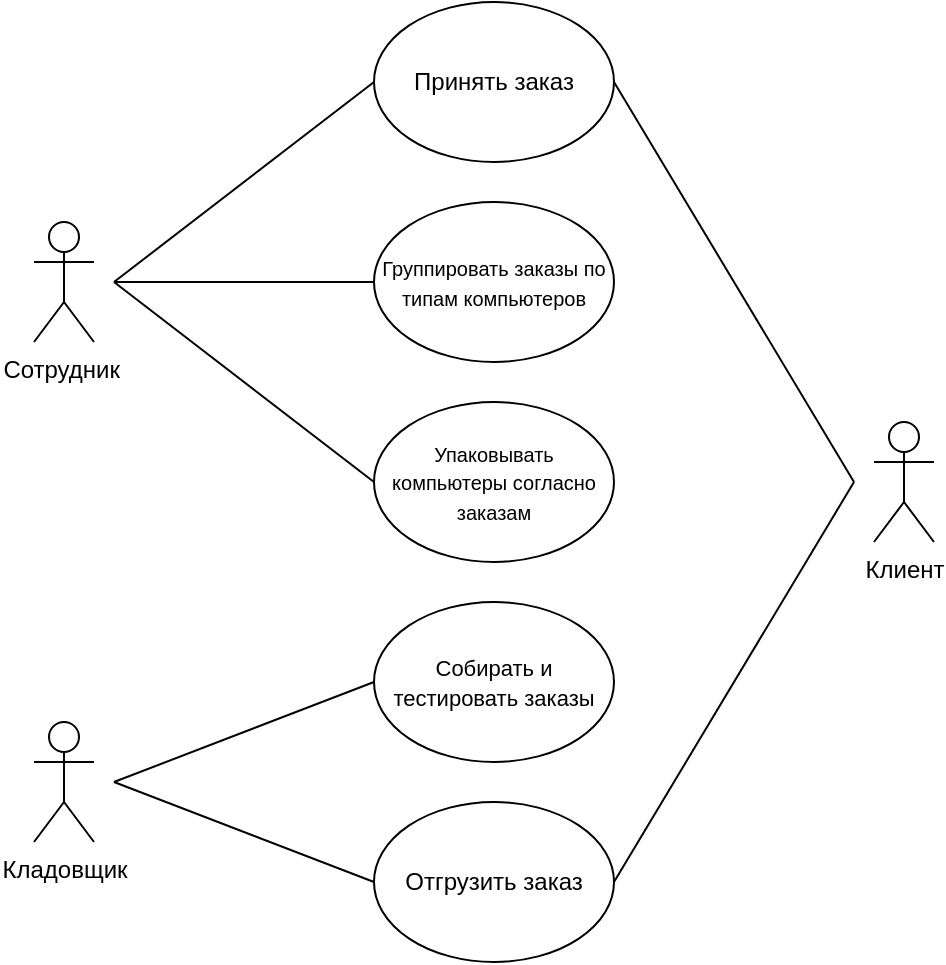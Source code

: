 <mxfile version="22.0.4" type="device">
  <diagram name="Страница — 1" id="0v2Ll1-Wanie5T88nwX2">
    <mxGraphModel dx="989" dy="523" grid="1" gridSize="10" guides="1" tooltips="1" connect="1" arrows="1" fold="1" page="1" pageScale="1" pageWidth="827" pageHeight="1169" math="0" shadow="0">
      <root>
        <mxCell id="0" />
        <mxCell id="1" parent="0" />
        <mxCell id="y3Phcbso0OO7KwMNR5Ix-1" value="Клиент" style="shape=umlActor;verticalLabelPosition=bottom;verticalAlign=top;html=1;outlineConnect=0;" vertex="1" parent="1">
          <mxGeometry x="640" y="580" width="30" height="60" as="geometry" />
        </mxCell>
        <mxCell id="y3Phcbso0OO7KwMNR5Ix-2" value="Сотрудник&amp;nbsp;" style="shape=umlActor;verticalLabelPosition=bottom;verticalAlign=top;html=1;outlineConnect=0;" vertex="1" parent="1">
          <mxGeometry x="220" y="480" width="30" height="60" as="geometry" />
        </mxCell>
        <mxCell id="y3Phcbso0OO7KwMNR5Ix-3" value="Кладовщик" style="shape=umlActor;verticalLabelPosition=bottom;verticalAlign=top;html=1;outlineConnect=0;" vertex="1" parent="1">
          <mxGeometry x="220" y="730" width="30" height="60" as="geometry" />
        </mxCell>
        <mxCell id="y3Phcbso0OO7KwMNR5Ix-4" value="Принять заказ" style="ellipse;whiteSpace=wrap;html=1;" vertex="1" parent="1">
          <mxGeometry x="390" y="370" width="120" height="80" as="geometry" />
        </mxCell>
        <mxCell id="y3Phcbso0OO7KwMNR5Ix-5" value="&lt;font style=&quot;font-size: 10px;&quot;&gt;Группировать заказы по типам компьютеров&lt;/font&gt;" style="ellipse;whiteSpace=wrap;html=1;" vertex="1" parent="1">
          <mxGeometry x="390" y="470" width="120" height="80" as="geometry" />
        </mxCell>
        <mxCell id="y3Phcbso0OO7KwMNR5Ix-6" value="&lt;font style=&quot;font-size: 10px;&quot;&gt;Упаковывать компьютеры согласно заказам&lt;/font&gt;" style="ellipse;whiteSpace=wrap;html=1;" vertex="1" parent="1">
          <mxGeometry x="390" y="570" width="120" height="80" as="geometry" />
        </mxCell>
        <mxCell id="y3Phcbso0OO7KwMNR5Ix-7" value="&lt;font style=&quot;font-size: 11px;&quot;&gt;Собирать и тестировать заказы&lt;/font&gt;" style="ellipse;whiteSpace=wrap;html=1;" vertex="1" parent="1">
          <mxGeometry x="390" y="670" width="120" height="80" as="geometry" />
        </mxCell>
        <mxCell id="y3Phcbso0OO7KwMNR5Ix-8" value="Отгрузить заказ" style="ellipse;whiteSpace=wrap;html=1;" vertex="1" parent="1">
          <mxGeometry x="390" y="770" width="120" height="80" as="geometry" />
        </mxCell>
        <mxCell id="y3Phcbso0OO7KwMNR5Ix-9" value="" style="endArrow=none;html=1;rounded=0;entryX=0;entryY=0.5;entryDx=0;entryDy=0;" edge="1" parent="1" target="y3Phcbso0OO7KwMNR5Ix-7">
          <mxGeometry width="50" height="50" relative="1" as="geometry">
            <mxPoint x="260" y="760" as="sourcePoint" />
            <mxPoint x="320" y="700" as="targetPoint" />
          </mxGeometry>
        </mxCell>
        <mxCell id="y3Phcbso0OO7KwMNR5Ix-10" value="" style="endArrow=none;html=1;rounded=0;entryX=0;entryY=0.5;entryDx=0;entryDy=0;" edge="1" parent="1" target="y3Phcbso0OO7KwMNR5Ix-8">
          <mxGeometry width="50" height="50" relative="1" as="geometry">
            <mxPoint x="260" y="760" as="sourcePoint" />
            <mxPoint x="450" y="600" as="targetPoint" />
          </mxGeometry>
        </mxCell>
        <mxCell id="y3Phcbso0OO7KwMNR5Ix-11" value="" style="endArrow=none;html=1;rounded=0;entryX=0;entryY=0.5;entryDx=0;entryDy=0;" edge="1" parent="1" target="y3Phcbso0OO7KwMNR5Ix-4">
          <mxGeometry width="50" height="50" relative="1" as="geometry">
            <mxPoint x="260" y="510" as="sourcePoint" />
            <mxPoint x="450" y="600" as="targetPoint" />
          </mxGeometry>
        </mxCell>
        <mxCell id="y3Phcbso0OO7KwMNR5Ix-12" value="" style="endArrow=none;html=1;rounded=0;entryX=0;entryY=0.5;entryDx=0;entryDy=0;" edge="1" parent="1" target="y3Phcbso0OO7KwMNR5Ix-6">
          <mxGeometry width="50" height="50" relative="1" as="geometry">
            <mxPoint x="260" y="510" as="sourcePoint" />
            <mxPoint x="450" y="600" as="targetPoint" />
          </mxGeometry>
        </mxCell>
        <mxCell id="y3Phcbso0OO7KwMNR5Ix-13" value="" style="endArrow=none;html=1;rounded=0;entryX=0;entryY=0.5;entryDx=0;entryDy=0;" edge="1" parent="1" target="y3Phcbso0OO7KwMNR5Ix-5">
          <mxGeometry width="50" height="50" relative="1" as="geometry">
            <mxPoint x="260" y="510" as="sourcePoint" />
            <mxPoint x="450" y="600" as="targetPoint" />
          </mxGeometry>
        </mxCell>
        <mxCell id="y3Phcbso0OO7KwMNR5Ix-16" value="" style="endArrow=none;html=1;rounded=0;exitX=1;exitY=0.5;exitDx=0;exitDy=0;" edge="1" parent="1" source="y3Phcbso0OO7KwMNR5Ix-4">
          <mxGeometry width="50" height="50" relative="1" as="geometry">
            <mxPoint x="520" y="460" as="sourcePoint" />
            <mxPoint x="630" y="610" as="targetPoint" />
          </mxGeometry>
        </mxCell>
        <mxCell id="y3Phcbso0OO7KwMNR5Ix-18" value="" style="endArrow=none;html=1;rounded=0;exitX=1;exitY=0.5;exitDx=0;exitDy=0;" edge="1" parent="1" source="y3Phcbso0OO7KwMNR5Ix-8">
          <mxGeometry width="50" height="50" relative="1" as="geometry">
            <mxPoint x="530" y="630" as="sourcePoint" />
            <mxPoint x="630" y="610" as="targetPoint" />
          </mxGeometry>
        </mxCell>
      </root>
    </mxGraphModel>
  </diagram>
</mxfile>
